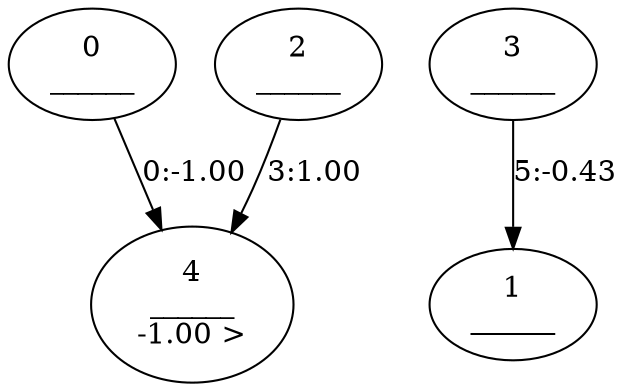 //MusicWeightedAutomaton.dot
digraph {
	0 [label="0
______"]
	1 [label="1
______"]
	2 [label="2
______"]
	3 [label="3
______"]
	4 [label="4
______
-1.00 >"]
	0 -> 4 [label="0:-1.00"]
	2 -> 4 [label="3:1.00"]
	3 -> 1 [label="5:-0.43"]
}
